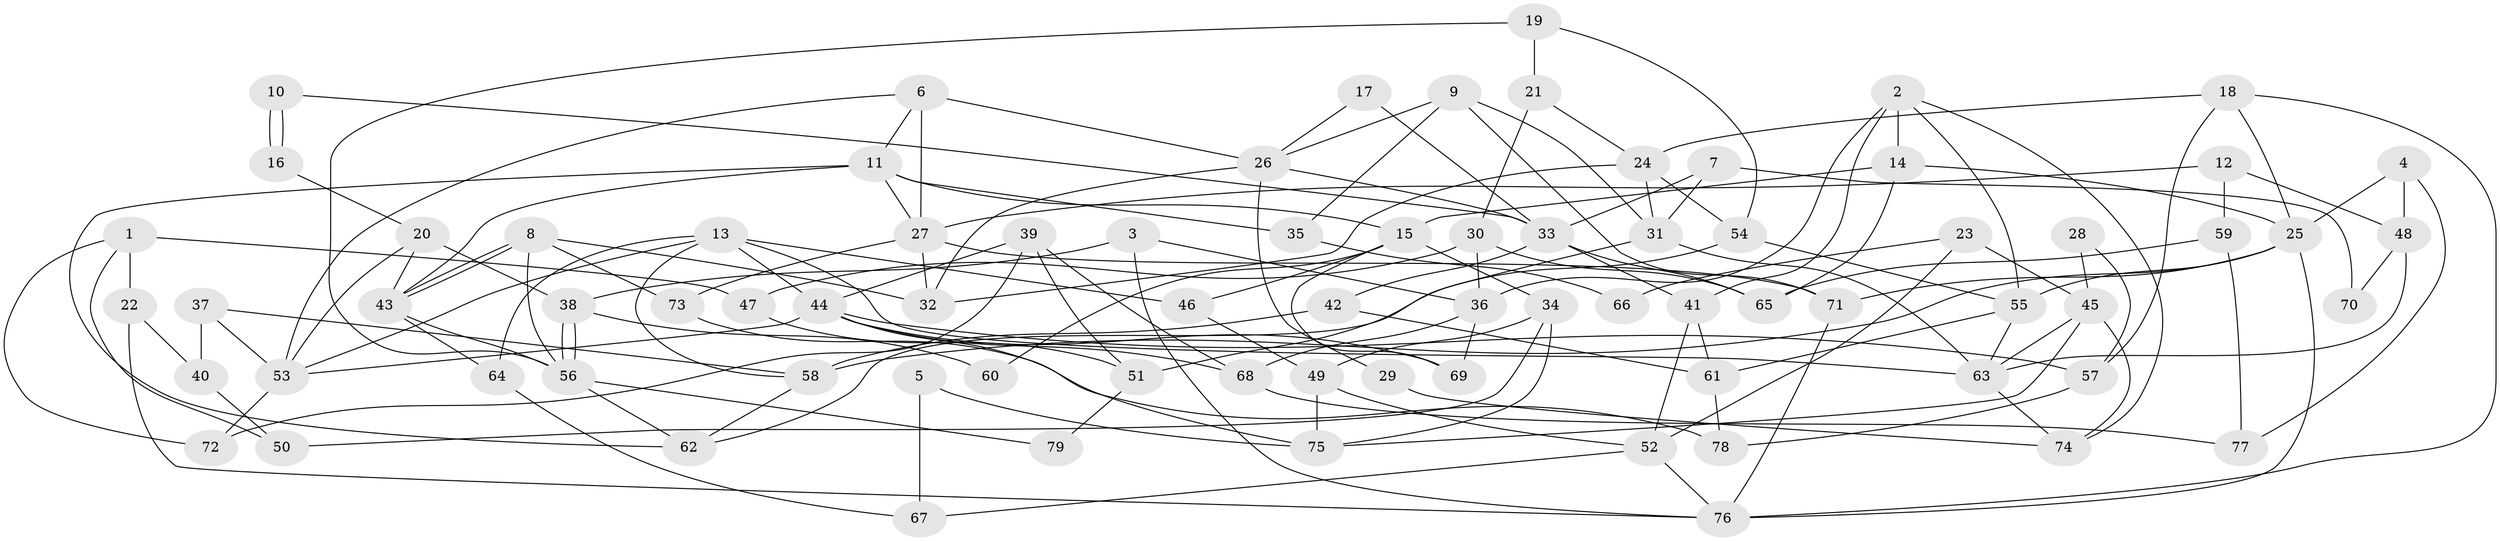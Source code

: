 // coarse degree distribution, {5: 0.12727272727272726, 4: 0.23636363636363636, 8: 0.05454545454545454, 11: 0.01818181818181818, 3: 0.2545454545454545, 16: 0.01818181818181818, 6: 0.09090909090909091, 2: 0.12727272727272726, 9: 0.03636363636363636, 7: 0.03636363636363636}
// Generated by graph-tools (version 1.1) at 2025/18/03/04/25 18:18:53]
// undirected, 79 vertices, 158 edges
graph export_dot {
graph [start="1"]
  node [color=gray90,style=filled];
  1;
  2;
  3;
  4;
  5;
  6;
  7;
  8;
  9;
  10;
  11;
  12;
  13;
  14;
  15;
  16;
  17;
  18;
  19;
  20;
  21;
  22;
  23;
  24;
  25;
  26;
  27;
  28;
  29;
  30;
  31;
  32;
  33;
  34;
  35;
  36;
  37;
  38;
  39;
  40;
  41;
  42;
  43;
  44;
  45;
  46;
  47;
  48;
  49;
  50;
  51;
  52;
  53;
  54;
  55;
  56;
  57;
  58;
  59;
  60;
  61;
  62;
  63;
  64;
  65;
  66;
  67;
  68;
  69;
  70;
  71;
  72;
  73;
  74;
  75;
  76;
  77;
  78;
  79;
  1 -- 22;
  1 -- 72;
  1 -- 47;
  1 -- 50;
  2 -- 55;
  2 -- 36;
  2 -- 14;
  2 -- 41;
  2 -- 74;
  3 -- 38;
  3 -- 36;
  3 -- 76;
  4 -- 25;
  4 -- 48;
  4 -- 77;
  5 -- 67;
  5 -- 75;
  6 -- 27;
  6 -- 53;
  6 -- 11;
  6 -- 26;
  7 -- 33;
  7 -- 31;
  7 -- 70;
  8 -- 43;
  8 -- 43;
  8 -- 56;
  8 -- 32;
  8 -- 73;
  9 -- 71;
  9 -- 26;
  9 -- 31;
  9 -- 35;
  10 -- 33;
  10 -- 16;
  10 -- 16;
  11 -- 62;
  11 -- 15;
  11 -- 27;
  11 -- 35;
  11 -- 43;
  12 -- 27;
  12 -- 59;
  12 -- 48;
  13 -- 58;
  13 -- 63;
  13 -- 44;
  13 -- 46;
  13 -- 53;
  13 -- 64;
  14 -- 65;
  14 -- 15;
  14 -- 25;
  15 -- 34;
  15 -- 46;
  15 -- 60;
  15 -- 69;
  16 -- 20;
  17 -- 33;
  17 -- 26;
  18 -- 76;
  18 -- 24;
  18 -- 25;
  18 -- 57;
  19 -- 56;
  19 -- 54;
  19 -- 21;
  20 -- 43;
  20 -- 53;
  20 -- 38;
  21 -- 24;
  21 -- 30;
  22 -- 76;
  22 -- 40;
  23 -- 52;
  23 -- 45;
  23 -- 66;
  24 -- 31;
  24 -- 32;
  24 -- 54;
  25 -- 55;
  25 -- 58;
  25 -- 71;
  25 -- 76;
  26 -- 32;
  26 -- 29;
  26 -- 33;
  27 -- 71;
  27 -- 32;
  27 -- 73;
  28 -- 45;
  28 -- 57;
  29 -- 74;
  30 -- 36;
  30 -- 47;
  30 -- 65;
  31 -- 63;
  31 -- 51;
  33 -- 41;
  33 -- 42;
  33 -- 65;
  34 -- 49;
  34 -- 50;
  34 -- 75;
  35 -- 66;
  36 -- 68;
  36 -- 69;
  37 -- 58;
  37 -- 53;
  37 -- 40;
  38 -- 56;
  38 -- 56;
  38 -- 60;
  39 -- 51;
  39 -- 44;
  39 -- 68;
  39 -- 72;
  40 -- 50;
  41 -- 52;
  41 -- 61;
  42 -- 61;
  42 -- 58;
  43 -- 56;
  43 -- 64;
  44 -- 57;
  44 -- 53;
  44 -- 68;
  44 -- 69;
  44 -- 75;
  45 -- 74;
  45 -- 75;
  45 -- 63;
  46 -- 49;
  47 -- 51;
  48 -- 63;
  48 -- 70;
  49 -- 75;
  49 -- 52;
  51 -- 79;
  52 -- 76;
  52 -- 67;
  53 -- 72;
  54 -- 62;
  54 -- 55;
  55 -- 61;
  55 -- 63;
  56 -- 62;
  56 -- 79;
  57 -- 78;
  58 -- 62;
  59 -- 65;
  59 -- 77;
  61 -- 78;
  63 -- 74;
  64 -- 67;
  68 -- 77;
  71 -- 76;
  73 -- 78;
}
